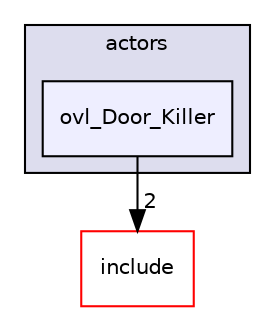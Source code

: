 digraph "src/overlays/actors/ovl_Door_Killer" {
  compound=true
  node [ fontsize="10", fontname="Helvetica"];
  edge [ labelfontsize="10", labelfontname="Helvetica"];
  subgraph clusterdir_e93473484be31ce7bcb356bd643a22f8 {
    graph [ bgcolor="#ddddee", pencolor="black", label="actors" fontname="Helvetica", fontsize="10", URL="dir_e93473484be31ce7bcb356bd643a22f8.html"]
  dir_e4fceb75d9ba7dae7f26e90c96cb85ff [shape=box, label="ovl_Door_Killer", style="filled", fillcolor="#eeeeff", pencolor="black", URL="dir_e4fceb75d9ba7dae7f26e90c96cb85ff.html"];
  }
  dir_d44c64559bbebec7f509842c48db8b23 [shape=box label="include" fillcolor="white" style="filled" color="red" URL="dir_d44c64559bbebec7f509842c48db8b23.html"];
  dir_e4fceb75d9ba7dae7f26e90c96cb85ff->dir_d44c64559bbebec7f509842c48db8b23 [headlabel="2", labeldistance=1.5 headhref="dir_000168_000000.html"];
}

